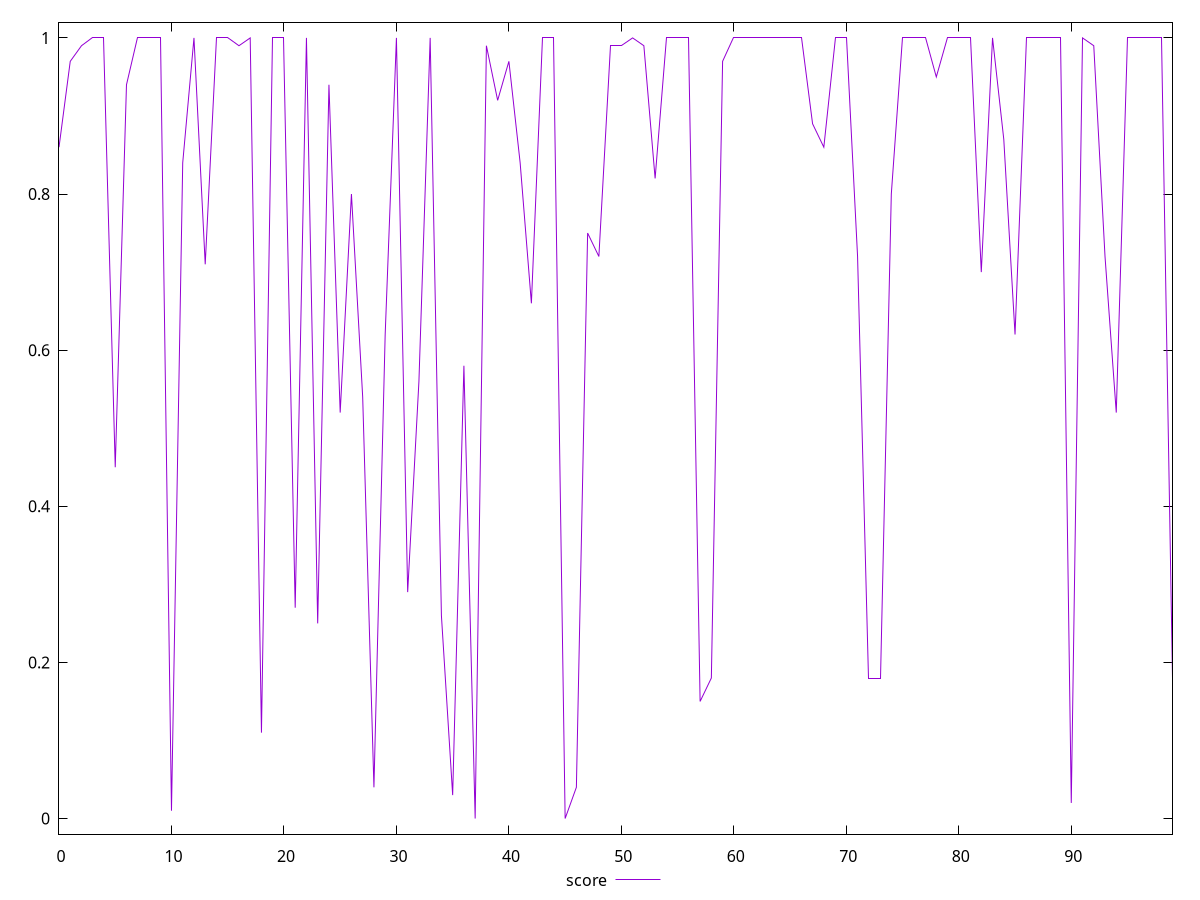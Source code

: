reset

$score <<EOF
0 0.86
1 0.97
2 0.99
3 1
4 1
5 0.45
6 0.94
7 1
8 1
9 1
10 0.01
11 0.84
12 1
13 0.71
14 1
15 1
16 0.99
17 1
18 0.11
19 1
20 1
21 0.27
22 1
23 0.25
24 0.94
25 0.52
26 0.8
27 0.54
28 0.04
29 0.62
30 1
31 0.29
32 0.56
33 1
34 0.26
35 0.03
36 0.58
37 0
38 0.99
39 0.92
40 0.97
41 0.84
42 0.66
43 1
44 1
45 0
46 0.04
47 0.75
48 0.72
49 0.99
50 0.99
51 1
52 0.99
53 0.82
54 1
55 1
56 1
57 0.15
58 0.18
59 0.97
60 1
61 1
62 1
63 1
64 1
65 1
66 1
67 0.89
68 0.86
69 1
70 1
71 0.72
72 0.18
73 0.18
74 0.8
75 1
76 1
77 1
78 0.95
79 1
80 1
81 1
82 0.7
83 1
84 0.87
85 0.62
86 1
87 1
88 1
89 1
90 0.02
91 1
92 0.99
93 0.72
94 0.52
95 1
96 1
97 1
98 1
99 0.18
EOF

set key outside below
set xrange [0:99]
set yrange [-0.02:1.02]
set trange [-0.02:1.02]
set terminal svg size 640, 500 enhanced background rgb 'white'
set output "report_00015_2021-02-09T16-11-33.973Z/estimated-input-latency/samples/pages+cached+noadtech+nomedia+nocss/score/values.svg"

plot $score title "score" with line

reset
